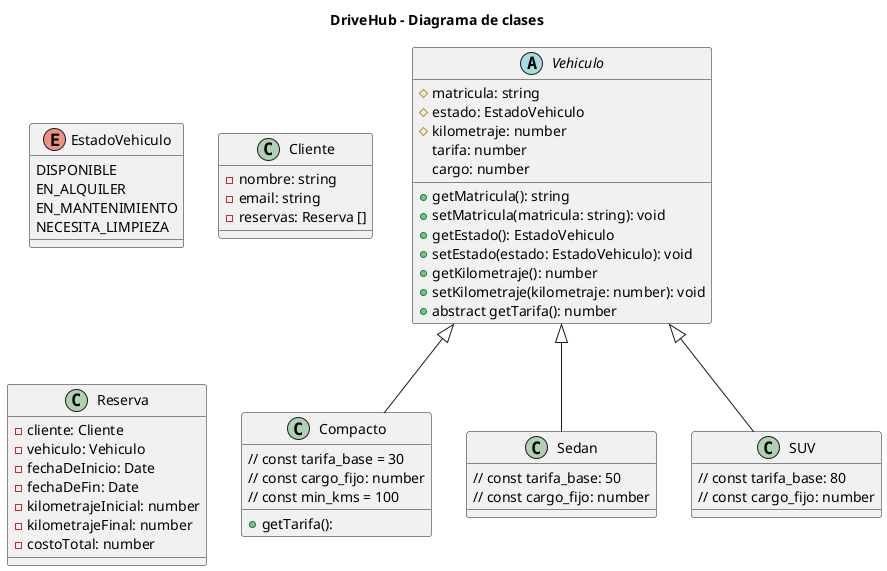 @startuml

title DriveHub - Diagrama de clases

' Enumeracion de estado vehiculo
enum EstadoVehiculo {
    DISPONIBLE
    EN_ALQUILER
    EN_MANTENIMIENTO
    NECESITA_LIMPIEZA
}

abstract class Vehiculo {
    # matricula: string
    # estado: EstadoVehiculo
    # kilometraje: number
    tarifa: number
    cargo: number


    + getMatricula(): string
    + setMatricula(matricula: string): void
    + getEstado(): EstadoVehiculo
    + setEstado(estado: EstadoVehiculo): void
    + getKilometraje(): number
    + setKilometraje(kilometraje: number): void
    + abstract getTarifa(): number

    
}

class Compacto {
    // const tarifa_base = 30
    // const cargo_fijo: number
    // const min_kms = 100 

    + getTarifa():



             

}

class Sedan {
    // const tarifa_base: 50
    // const cargo_fijo: number

}

class SUV {
    // const tarifa_base: 80
    // const cargo_fijo: number


}

class Cliente {
    - nombre: string
    - email: string
    - reservas: Reserva []


}

class Reserva {
    - cliente: Cliente
    - vehiculo: Vehiculo
    - fechaDeInicio: Date
    - fechaDeFin: Date
    - kilometrajeInicial: number
    - kilometrajeFinal: number
    - costoTotal: number

    
}



' Relaciones de herencia
Vehiculo <|-- Compacto
Vehiculo <|-- Sedan
Vehiculo <|-- SUV






' Notas



@enduml
